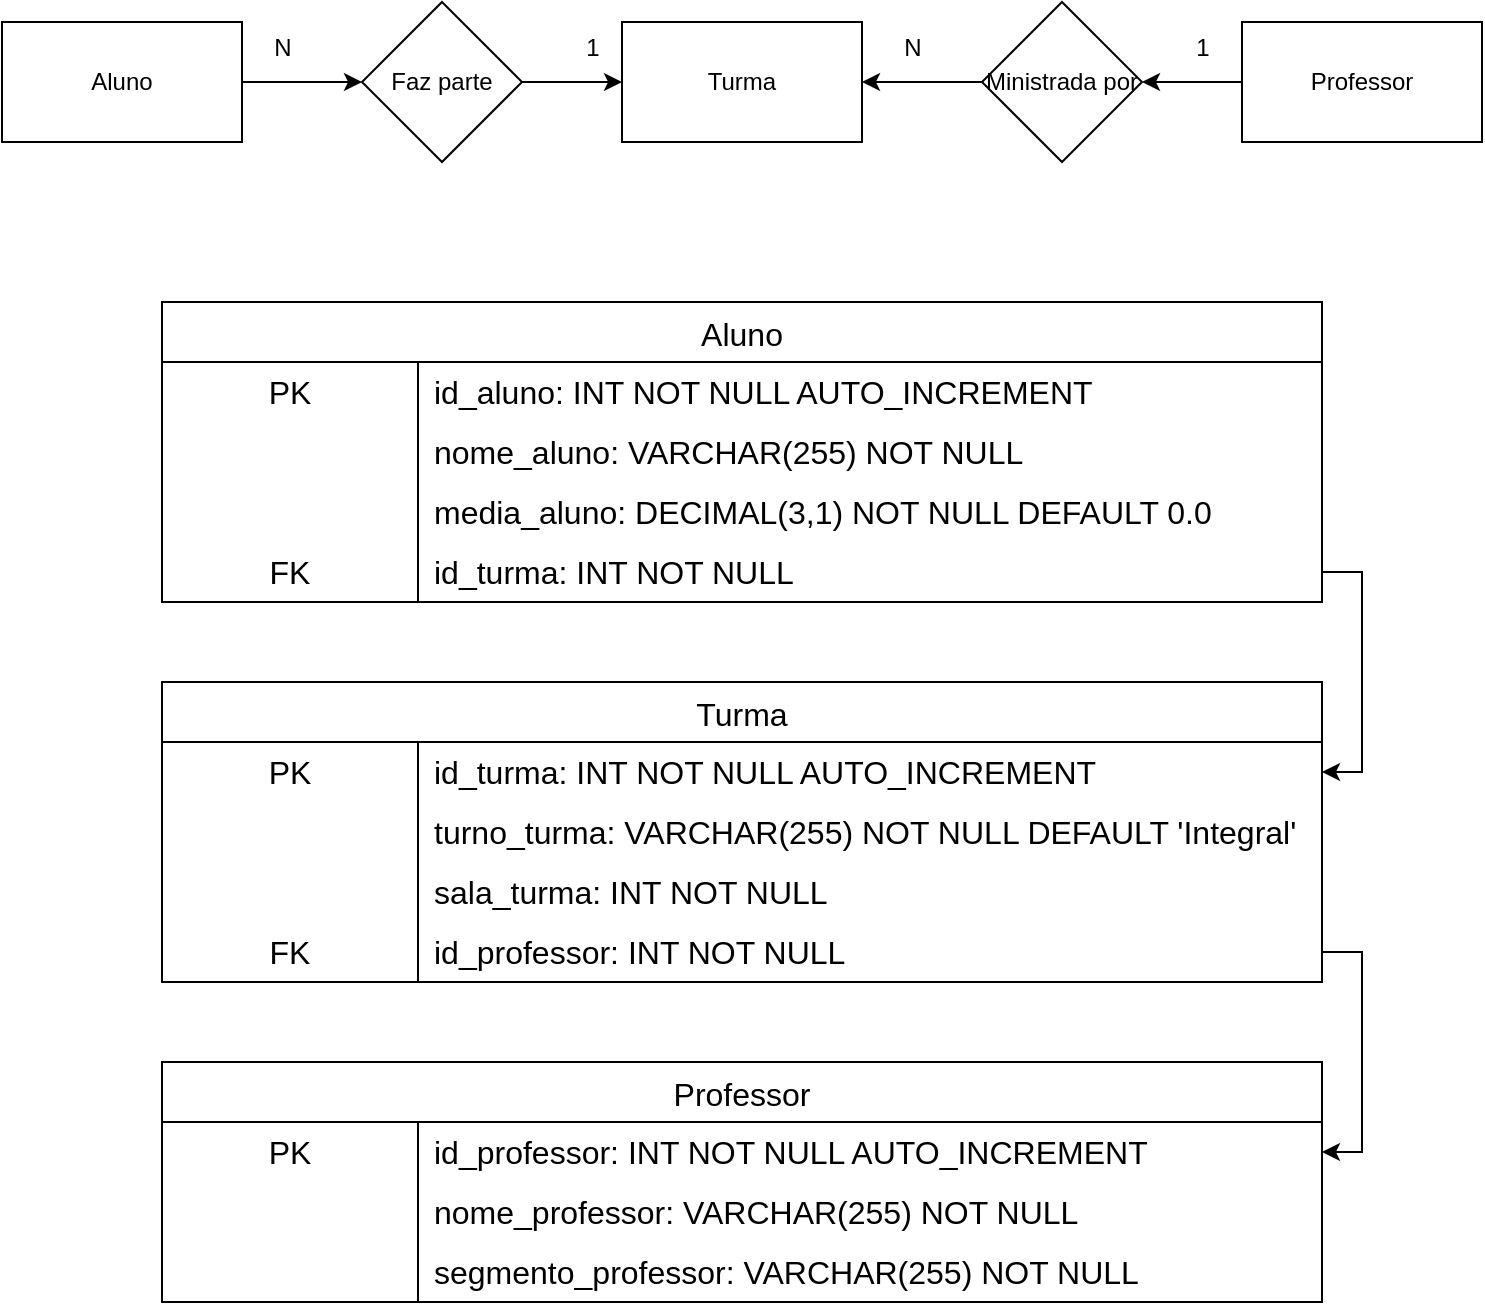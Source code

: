 <mxfile version="24.7.6">
  <diagram name="Página-1" id="Rz0p--mW4gcX2LE3DJFh">
    <mxGraphModel dx="746" dy="465" grid="1" gridSize="10" guides="1" tooltips="1" connect="1" arrows="1" fold="1" page="1" pageScale="1" pageWidth="827" pageHeight="1169" math="0" shadow="0">
      <root>
        <mxCell id="0" />
        <mxCell id="1" parent="0" />
        <mxCell id="GUBC73we8kIBoWk9MkpT-8" style="edgeStyle=orthogonalEdgeStyle;rounded=0;orthogonalLoop=1;jettySize=auto;html=1;exitX=1;exitY=0.5;exitDx=0;exitDy=0;entryX=0;entryY=0.5;entryDx=0;entryDy=0;" edge="1" parent="1" source="GUBC73we8kIBoWk9MkpT-1" target="GUBC73we8kIBoWk9MkpT-6">
          <mxGeometry relative="1" as="geometry" />
        </mxCell>
        <mxCell id="GUBC73we8kIBoWk9MkpT-1" value="Aluno" style="whiteSpace=wrap;html=1;" vertex="1" parent="1">
          <mxGeometry x="10" y="130" width="120" height="60" as="geometry" />
        </mxCell>
        <mxCell id="GUBC73we8kIBoWk9MkpT-13" style="edgeStyle=orthogonalEdgeStyle;rounded=0;orthogonalLoop=1;jettySize=auto;html=1;exitX=0;exitY=0.5;exitDx=0;exitDy=0;entryX=1;entryY=0.5;entryDx=0;entryDy=0;" edge="1" parent="1" source="GUBC73we8kIBoWk9MkpT-2" target="GUBC73we8kIBoWk9MkpT-7">
          <mxGeometry relative="1" as="geometry" />
        </mxCell>
        <mxCell id="GUBC73we8kIBoWk9MkpT-2" value="Professor" style="whiteSpace=wrap;html=1;" vertex="1" parent="1">
          <mxGeometry x="630" y="130" width="120" height="60" as="geometry" />
        </mxCell>
        <mxCell id="GUBC73we8kIBoWk9MkpT-5" value="Turma" style="rounded=0;whiteSpace=wrap;html=1;" vertex="1" parent="1">
          <mxGeometry x="320" y="130" width="120" height="60" as="geometry" />
        </mxCell>
        <mxCell id="GUBC73we8kIBoWk9MkpT-9" style="edgeStyle=orthogonalEdgeStyle;rounded=0;orthogonalLoop=1;jettySize=auto;html=1;exitX=1;exitY=0.5;exitDx=0;exitDy=0;entryX=0;entryY=0.5;entryDx=0;entryDy=0;" edge="1" parent="1" source="GUBC73we8kIBoWk9MkpT-6" target="GUBC73we8kIBoWk9MkpT-5">
          <mxGeometry relative="1" as="geometry" />
        </mxCell>
        <mxCell id="GUBC73we8kIBoWk9MkpT-6" value="Faz parte" style="rhombus;whiteSpace=wrap;html=1;" vertex="1" parent="1">
          <mxGeometry x="190" y="120" width="80" height="80" as="geometry" />
        </mxCell>
        <mxCell id="GUBC73we8kIBoWk9MkpT-14" style="edgeStyle=orthogonalEdgeStyle;rounded=0;orthogonalLoop=1;jettySize=auto;html=1;exitX=0;exitY=0.5;exitDx=0;exitDy=0;entryX=1;entryY=0.5;entryDx=0;entryDy=0;" edge="1" parent="1" source="GUBC73we8kIBoWk9MkpT-7" target="GUBC73we8kIBoWk9MkpT-5">
          <mxGeometry relative="1" as="geometry" />
        </mxCell>
        <mxCell id="GUBC73we8kIBoWk9MkpT-7" value="Ministrada por" style="rhombus;whiteSpace=wrap;html=1;" vertex="1" parent="1">
          <mxGeometry x="500" y="120" width="80" height="80" as="geometry" />
        </mxCell>
        <mxCell id="GUBC73we8kIBoWk9MkpT-10" value="1" style="text;html=1;align=center;verticalAlign=middle;resizable=0;points=[];autosize=1;strokeColor=none;fillColor=none;" vertex="1" parent="1">
          <mxGeometry x="290" y="128" width="30" height="30" as="geometry" />
        </mxCell>
        <mxCell id="GUBC73we8kIBoWk9MkpT-11" value="N" style="text;html=1;align=center;verticalAlign=middle;resizable=0;points=[];autosize=1;strokeColor=none;fillColor=none;" vertex="1" parent="1">
          <mxGeometry x="135" y="128" width="30" height="30" as="geometry" />
        </mxCell>
        <mxCell id="GUBC73we8kIBoWk9MkpT-12" value="1" style="text;html=1;align=center;verticalAlign=middle;resizable=0;points=[];autosize=1;strokeColor=none;fillColor=none;" vertex="1" parent="1">
          <mxGeometry x="595" y="128" width="30" height="30" as="geometry" />
        </mxCell>
        <mxCell id="GUBC73we8kIBoWk9MkpT-15" value="N" style="text;html=1;align=center;verticalAlign=middle;resizable=0;points=[];autosize=1;strokeColor=none;fillColor=none;" vertex="1" parent="1">
          <mxGeometry x="450" y="128" width="30" height="30" as="geometry" />
        </mxCell>
        <mxCell id="GUBC73we8kIBoWk9MkpT-16" value="Aluno" style="shape=table;startSize=30;container=1;collapsible=0;childLayout=tableLayout;fixedRows=1;rowLines=0;fontStyle=0;strokeColor=default;fontSize=16;" vertex="1" parent="1">
          <mxGeometry x="90" y="270" width="580" height="150" as="geometry" />
        </mxCell>
        <mxCell id="GUBC73we8kIBoWk9MkpT-17" value="" style="shape=tableRow;horizontal=0;startSize=0;swimlaneHead=0;swimlaneBody=0;top=0;left=0;bottom=0;right=0;collapsible=0;dropTarget=0;fillColor=none;points=[[0,0.5],[1,0.5]];portConstraint=eastwest;strokeColor=inherit;fontSize=16;" vertex="1" parent="GUBC73we8kIBoWk9MkpT-16">
          <mxGeometry y="30" width="580" height="30" as="geometry" />
        </mxCell>
        <mxCell id="GUBC73we8kIBoWk9MkpT-18" value="PK" style="shape=partialRectangle;html=1;whiteSpace=wrap;connectable=0;fillColor=none;top=0;left=0;bottom=0;right=0;overflow=hidden;pointerEvents=1;strokeColor=inherit;fontSize=16;" vertex="1" parent="GUBC73we8kIBoWk9MkpT-17">
          <mxGeometry width="128" height="30" as="geometry">
            <mxRectangle width="128" height="30" as="alternateBounds" />
          </mxGeometry>
        </mxCell>
        <mxCell id="GUBC73we8kIBoWk9MkpT-19" value="&lt;font style=&quot;font-size: 16px;&quot;&gt;id_aluno: INT NOT NULL AUTO_INCREMENT&lt;/font&gt;" style="shape=partialRectangle;html=1;whiteSpace=wrap;connectable=0;fillColor=none;top=0;left=0;bottom=0;right=0;align=left;spacingLeft=6;overflow=hidden;strokeColor=inherit;fontSize=16;" vertex="1" parent="GUBC73we8kIBoWk9MkpT-17">
          <mxGeometry x="128" width="452" height="30" as="geometry">
            <mxRectangle width="452" height="30" as="alternateBounds" />
          </mxGeometry>
        </mxCell>
        <mxCell id="GUBC73we8kIBoWk9MkpT-20" value="" style="shape=tableRow;horizontal=0;startSize=0;swimlaneHead=0;swimlaneBody=0;top=0;left=0;bottom=0;right=0;collapsible=0;dropTarget=0;fillColor=none;points=[[0,0.5],[1,0.5]];portConstraint=eastwest;strokeColor=inherit;fontSize=16;" vertex="1" parent="GUBC73we8kIBoWk9MkpT-16">
          <mxGeometry y="60" width="580" height="30" as="geometry" />
        </mxCell>
        <mxCell id="GUBC73we8kIBoWk9MkpT-21" value="" style="shape=partialRectangle;html=1;whiteSpace=wrap;connectable=0;fillColor=none;top=0;left=0;bottom=0;right=0;overflow=hidden;strokeColor=inherit;fontSize=16;" vertex="1" parent="GUBC73we8kIBoWk9MkpT-20">
          <mxGeometry width="128" height="30" as="geometry">
            <mxRectangle width="128" height="30" as="alternateBounds" />
          </mxGeometry>
        </mxCell>
        <mxCell id="GUBC73we8kIBoWk9MkpT-22" value="nome_aluno: VARCHAR(255) NOT NULL" style="shape=partialRectangle;html=1;whiteSpace=wrap;connectable=0;fillColor=none;top=0;left=0;bottom=0;right=0;align=left;spacingLeft=6;overflow=hidden;strokeColor=inherit;fontSize=16;" vertex="1" parent="GUBC73we8kIBoWk9MkpT-20">
          <mxGeometry x="128" width="452" height="30" as="geometry">
            <mxRectangle width="452" height="30" as="alternateBounds" />
          </mxGeometry>
        </mxCell>
        <mxCell id="GUBC73we8kIBoWk9MkpT-23" value="" style="shape=tableRow;horizontal=0;startSize=0;swimlaneHead=0;swimlaneBody=0;top=0;left=0;bottom=0;right=0;collapsible=0;dropTarget=0;fillColor=none;points=[[0,0.5],[1,0.5]];portConstraint=eastwest;strokeColor=inherit;fontSize=16;" vertex="1" parent="GUBC73we8kIBoWk9MkpT-16">
          <mxGeometry y="90" width="580" height="30" as="geometry" />
        </mxCell>
        <mxCell id="GUBC73we8kIBoWk9MkpT-24" value="" style="shape=partialRectangle;html=1;whiteSpace=wrap;connectable=0;fillColor=none;top=0;left=0;bottom=0;right=0;overflow=hidden;strokeColor=inherit;fontSize=16;" vertex="1" parent="GUBC73we8kIBoWk9MkpT-23">
          <mxGeometry width="128" height="30" as="geometry">
            <mxRectangle width="128" height="30" as="alternateBounds" />
          </mxGeometry>
        </mxCell>
        <mxCell id="GUBC73we8kIBoWk9MkpT-25" value="media_aluno: DECIMAL(3,1) NOT NULL DEFAULT 0.0" style="shape=partialRectangle;html=1;whiteSpace=wrap;connectable=0;fillColor=none;top=0;left=0;bottom=0;right=0;align=left;spacingLeft=6;overflow=hidden;strokeColor=inherit;fontSize=16;" vertex="1" parent="GUBC73we8kIBoWk9MkpT-23">
          <mxGeometry x="128" width="452" height="30" as="geometry">
            <mxRectangle width="452" height="30" as="alternateBounds" />
          </mxGeometry>
        </mxCell>
        <mxCell id="GUBC73we8kIBoWk9MkpT-52" value="" style="shape=tableRow;horizontal=0;startSize=0;swimlaneHead=0;swimlaneBody=0;top=0;left=0;bottom=0;right=0;collapsible=0;dropTarget=0;fillColor=none;points=[[0,0.5],[1,0.5]];portConstraint=eastwest;strokeColor=inherit;fontSize=16;" vertex="1" parent="GUBC73we8kIBoWk9MkpT-16">
          <mxGeometry y="120" width="580" height="30" as="geometry" />
        </mxCell>
        <mxCell id="GUBC73we8kIBoWk9MkpT-53" value="FK" style="shape=partialRectangle;html=1;whiteSpace=wrap;connectable=0;fillColor=none;top=0;left=0;bottom=0;right=0;overflow=hidden;strokeColor=inherit;fontSize=16;" vertex="1" parent="GUBC73we8kIBoWk9MkpT-52">
          <mxGeometry width="128" height="30" as="geometry">
            <mxRectangle width="128" height="30" as="alternateBounds" />
          </mxGeometry>
        </mxCell>
        <mxCell id="GUBC73we8kIBoWk9MkpT-54" value="id_turma: INT NOT NULL&amp;nbsp;" style="shape=partialRectangle;html=1;whiteSpace=wrap;connectable=0;fillColor=none;top=0;left=0;bottom=0;right=0;align=left;spacingLeft=6;overflow=hidden;strokeColor=inherit;fontSize=16;" vertex="1" parent="GUBC73we8kIBoWk9MkpT-52">
          <mxGeometry x="128" width="452" height="30" as="geometry">
            <mxRectangle width="452" height="30" as="alternateBounds" />
          </mxGeometry>
        </mxCell>
        <mxCell id="GUBC73we8kIBoWk9MkpT-55" value="Turma" style="shape=table;startSize=30;container=1;collapsible=0;childLayout=tableLayout;fixedRows=1;rowLines=0;fontStyle=0;strokeColor=default;fontSize=16;" vertex="1" parent="1">
          <mxGeometry x="90" y="460" width="580" height="150" as="geometry" />
        </mxCell>
        <mxCell id="GUBC73we8kIBoWk9MkpT-56" value="" style="shape=tableRow;horizontal=0;startSize=0;swimlaneHead=0;swimlaneBody=0;top=0;left=0;bottom=0;right=0;collapsible=0;dropTarget=0;fillColor=none;points=[[0,0.5],[1,0.5]];portConstraint=eastwest;strokeColor=inherit;fontSize=16;" vertex="1" parent="GUBC73we8kIBoWk9MkpT-55">
          <mxGeometry y="30" width="580" height="30" as="geometry" />
        </mxCell>
        <mxCell id="GUBC73we8kIBoWk9MkpT-57" value="PK" style="shape=partialRectangle;html=1;whiteSpace=wrap;connectable=0;fillColor=none;top=0;left=0;bottom=0;right=0;overflow=hidden;pointerEvents=1;strokeColor=inherit;fontSize=16;" vertex="1" parent="GUBC73we8kIBoWk9MkpT-56">
          <mxGeometry width="128" height="30" as="geometry">
            <mxRectangle width="128" height="30" as="alternateBounds" />
          </mxGeometry>
        </mxCell>
        <mxCell id="GUBC73we8kIBoWk9MkpT-58" value="&lt;font style=&quot;font-size: 16px;&quot;&gt;id_turma: INT NOT NULL AUTO_INCREMENT&lt;/font&gt;" style="shape=partialRectangle;html=1;whiteSpace=wrap;connectable=0;fillColor=none;top=0;left=0;bottom=0;right=0;align=left;spacingLeft=6;overflow=hidden;strokeColor=inherit;fontSize=16;" vertex="1" parent="GUBC73we8kIBoWk9MkpT-56">
          <mxGeometry x="128" width="452" height="30" as="geometry">
            <mxRectangle width="452" height="30" as="alternateBounds" />
          </mxGeometry>
        </mxCell>
        <mxCell id="GUBC73we8kIBoWk9MkpT-59" value="" style="shape=tableRow;horizontal=0;startSize=0;swimlaneHead=0;swimlaneBody=0;top=0;left=0;bottom=0;right=0;collapsible=0;dropTarget=0;fillColor=none;points=[[0,0.5],[1,0.5]];portConstraint=eastwest;strokeColor=inherit;fontSize=16;" vertex="1" parent="GUBC73we8kIBoWk9MkpT-55">
          <mxGeometry y="60" width="580" height="30" as="geometry" />
        </mxCell>
        <mxCell id="GUBC73we8kIBoWk9MkpT-60" value="" style="shape=partialRectangle;html=1;whiteSpace=wrap;connectable=0;fillColor=none;top=0;left=0;bottom=0;right=0;overflow=hidden;strokeColor=inherit;fontSize=16;" vertex="1" parent="GUBC73we8kIBoWk9MkpT-59">
          <mxGeometry width="128" height="30" as="geometry">
            <mxRectangle width="128" height="30" as="alternateBounds" />
          </mxGeometry>
        </mxCell>
        <mxCell id="GUBC73we8kIBoWk9MkpT-61" value="turno_turma: VARCHAR(255) NOT NULL DEFAULT &#39;Integral&#39;" style="shape=partialRectangle;html=1;whiteSpace=wrap;connectable=0;fillColor=none;top=0;left=0;bottom=0;right=0;align=left;spacingLeft=6;overflow=hidden;strokeColor=inherit;fontSize=16;" vertex="1" parent="GUBC73we8kIBoWk9MkpT-59">
          <mxGeometry x="128" width="452" height="30" as="geometry">
            <mxRectangle width="452" height="30" as="alternateBounds" />
          </mxGeometry>
        </mxCell>
        <mxCell id="GUBC73we8kIBoWk9MkpT-62" value="" style="shape=tableRow;horizontal=0;startSize=0;swimlaneHead=0;swimlaneBody=0;top=0;left=0;bottom=0;right=0;collapsible=0;dropTarget=0;fillColor=none;points=[[0,0.5],[1,0.5]];portConstraint=eastwest;strokeColor=inherit;fontSize=16;" vertex="1" parent="GUBC73we8kIBoWk9MkpT-55">
          <mxGeometry y="90" width="580" height="30" as="geometry" />
        </mxCell>
        <mxCell id="GUBC73we8kIBoWk9MkpT-63" value="" style="shape=partialRectangle;html=1;whiteSpace=wrap;connectable=0;fillColor=none;top=0;left=0;bottom=0;right=0;overflow=hidden;strokeColor=inherit;fontSize=16;" vertex="1" parent="GUBC73we8kIBoWk9MkpT-62">
          <mxGeometry width="128" height="30" as="geometry">
            <mxRectangle width="128" height="30" as="alternateBounds" />
          </mxGeometry>
        </mxCell>
        <mxCell id="GUBC73we8kIBoWk9MkpT-64" value="sala_turma: INT NOT NULL" style="shape=partialRectangle;html=1;whiteSpace=wrap;connectable=0;fillColor=none;top=0;left=0;bottom=0;right=0;align=left;spacingLeft=6;overflow=hidden;strokeColor=inherit;fontSize=16;" vertex="1" parent="GUBC73we8kIBoWk9MkpT-62">
          <mxGeometry x="128" width="452" height="30" as="geometry">
            <mxRectangle width="452" height="30" as="alternateBounds" />
          </mxGeometry>
        </mxCell>
        <mxCell id="GUBC73we8kIBoWk9MkpT-65" value="" style="shape=tableRow;horizontal=0;startSize=0;swimlaneHead=0;swimlaneBody=0;top=0;left=0;bottom=0;right=0;collapsible=0;dropTarget=0;fillColor=none;points=[[0,0.5],[1,0.5]];portConstraint=eastwest;strokeColor=inherit;fontSize=16;" vertex="1" parent="GUBC73we8kIBoWk9MkpT-55">
          <mxGeometry y="120" width="580" height="30" as="geometry" />
        </mxCell>
        <mxCell id="GUBC73we8kIBoWk9MkpT-66" value="FK" style="shape=partialRectangle;html=1;whiteSpace=wrap;connectable=0;fillColor=none;top=0;left=0;bottom=0;right=0;overflow=hidden;strokeColor=inherit;fontSize=16;" vertex="1" parent="GUBC73we8kIBoWk9MkpT-65">
          <mxGeometry width="128" height="30" as="geometry">
            <mxRectangle width="128" height="30" as="alternateBounds" />
          </mxGeometry>
        </mxCell>
        <mxCell id="GUBC73we8kIBoWk9MkpT-67" value="id_professor: INT NOT NULL&amp;nbsp;" style="shape=partialRectangle;html=1;whiteSpace=wrap;connectable=0;fillColor=none;top=0;left=0;bottom=0;right=0;align=left;spacingLeft=6;overflow=hidden;strokeColor=inherit;fontSize=16;" vertex="1" parent="GUBC73we8kIBoWk9MkpT-65">
          <mxGeometry x="128" width="452" height="30" as="geometry">
            <mxRectangle width="452" height="30" as="alternateBounds" />
          </mxGeometry>
        </mxCell>
        <mxCell id="GUBC73we8kIBoWk9MkpT-68" value="Professor" style="shape=table;startSize=30;container=1;collapsible=0;childLayout=tableLayout;fixedRows=1;rowLines=0;fontStyle=0;strokeColor=default;fontSize=16;" vertex="1" parent="1">
          <mxGeometry x="90" y="650" width="580" height="120" as="geometry" />
        </mxCell>
        <mxCell id="GUBC73we8kIBoWk9MkpT-69" value="" style="shape=tableRow;horizontal=0;startSize=0;swimlaneHead=0;swimlaneBody=0;top=0;left=0;bottom=0;right=0;collapsible=0;dropTarget=0;fillColor=none;points=[[0,0.5],[1,0.5]];portConstraint=eastwest;strokeColor=inherit;fontSize=16;" vertex="1" parent="GUBC73we8kIBoWk9MkpT-68">
          <mxGeometry y="30" width="580" height="30" as="geometry" />
        </mxCell>
        <mxCell id="GUBC73we8kIBoWk9MkpT-70" value="PK" style="shape=partialRectangle;html=1;whiteSpace=wrap;connectable=0;fillColor=none;top=0;left=0;bottom=0;right=0;overflow=hidden;pointerEvents=1;strokeColor=inherit;fontSize=16;" vertex="1" parent="GUBC73we8kIBoWk9MkpT-69">
          <mxGeometry width="128" height="30" as="geometry">
            <mxRectangle width="128" height="30" as="alternateBounds" />
          </mxGeometry>
        </mxCell>
        <mxCell id="GUBC73we8kIBoWk9MkpT-71" value="&lt;font style=&quot;font-size: 16px;&quot;&gt;id_professor: INT NOT NULL AUTO_INCREMENT&lt;/font&gt;" style="shape=partialRectangle;html=1;whiteSpace=wrap;connectable=0;fillColor=none;top=0;left=0;bottom=0;right=0;align=left;spacingLeft=6;overflow=hidden;strokeColor=inherit;fontSize=16;" vertex="1" parent="GUBC73we8kIBoWk9MkpT-69">
          <mxGeometry x="128" width="452" height="30" as="geometry">
            <mxRectangle width="452" height="30" as="alternateBounds" />
          </mxGeometry>
        </mxCell>
        <mxCell id="GUBC73we8kIBoWk9MkpT-72" value="" style="shape=tableRow;horizontal=0;startSize=0;swimlaneHead=0;swimlaneBody=0;top=0;left=0;bottom=0;right=0;collapsible=0;dropTarget=0;fillColor=none;points=[[0,0.5],[1,0.5]];portConstraint=eastwest;strokeColor=inherit;fontSize=16;" vertex="1" parent="GUBC73we8kIBoWk9MkpT-68">
          <mxGeometry y="60" width="580" height="30" as="geometry" />
        </mxCell>
        <mxCell id="GUBC73we8kIBoWk9MkpT-73" value="" style="shape=partialRectangle;html=1;whiteSpace=wrap;connectable=0;fillColor=none;top=0;left=0;bottom=0;right=0;overflow=hidden;strokeColor=inherit;fontSize=16;" vertex="1" parent="GUBC73we8kIBoWk9MkpT-72">
          <mxGeometry width="128" height="30" as="geometry">
            <mxRectangle width="128" height="30" as="alternateBounds" />
          </mxGeometry>
        </mxCell>
        <mxCell id="GUBC73we8kIBoWk9MkpT-74" value="nome_professor: VARCHAR(255) NOT NULL" style="shape=partialRectangle;html=1;whiteSpace=wrap;connectable=0;fillColor=none;top=0;left=0;bottom=0;right=0;align=left;spacingLeft=6;overflow=hidden;strokeColor=inherit;fontSize=16;" vertex="1" parent="GUBC73we8kIBoWk9MkpT-72">
          <mxGeometry x="128" width="452" height="30" as="geometry">
            <mxRectangle width="452" height="30" as="alternateBounds" />
          </mxGeometry>
        </mxCell>
        <mxCell id="GUBC73we8kIBoWk9MkpT-75" value="" style="shape=tableRow;horizontal=0;startSize=0;swimlaneHead=0;swimlaneBody=0;top=0;left=0;bottom=0;right=0;collapsible=0;dropTarget=0;fillColor=none;points=[[0,0.5],[1,0.5]];portConstraint=eastwest;strokeColor=inherit;fontSize=16;" vertex="1" parent="GUBC73we8kIBoWk9MkpT-68">
          <mxGeometry y="90" width="580" height="30" as="geometry" />
        </mxCell>
        <mxCell id="GUBC73we8kIBoWk9MkpT-76" value="" style="shape=partialRectangle;html=1;whiteSpace=wrap;connectable=0;fillColor=none;top=0;left=0;bottom=0;right=0;overflow=hidden;strokeColor=inherit;fontSize=16;" vertex="1" parent="GUBC73we8kIBoWk9MkpT-75">
          <mxGeometry width="128" height="30" as="geometry">
            <mxRectangle width="128" height="30" as="alternateBounds" />
          </mxGeometry>
        </mxCell>
        <mxCell id="GUBC73we8kIBoWk9MkpT-77" value="segmento_professor: VARCHAR(255) NOT NULL" style="shape=partialRectangle;html=1;whiteSpace=wrap;connectable=0;fillColor=none;top=0;left=0;bottom=0;right=0;align=left;spacingLeft=6;overflow=hidden;strokeColor=inherit;fontSize=16;" vertex="1" parent="GUBC73we8kIBoWk9MkpT-75">
          <mxGeometry x="128" width="452" height="30" as="geometry">
            <mxRectangle width="452" height="30" as="alternateBounds" />
          </mxGeometry>
        </mxCell>
        <mxCell id="GUBC73we8kIBoWk9MkpT-81" style="edgeStyle=orthogonalEdgeStyle;rounded=0;orthogonalLoop=1;jettySize=auto;html=1;exitX=1;exitY=0.5;exitDx=0;exitDy=0;entryX=1;entryY=0.5;entryDx=0;entryDy=0;" edge="1" parent="1" source="GUBC73we8kIBoWk9MkpT-65" target="GUBC73we8kIBoWk9MkpT-69">
          <mxGeometry relative="1" as="geometry" />
        </mxCell>
        <mxCell id="GUBC73we8kIBoWk9MkpT-82" style="edgeStyle=orthogonalEdgeStyle;rounded=0;orthogonalLoop=1;jettySize=auto;html=1;exitX=1;exitY=0.5;exitDx=0;exitDy=0;entryX=1;entryY=0.5;entryDx=0;entryDy=0;" edge="1" parent="1" source="GUBC73we8kIBoWk9MkpT-52" target="GUBC73we8kIBoWk9MkpT-56">
          <mxGeometry relative="1" as="geometry" />
        </mxCell>
      </root>
    </mxGraphModel>
  </diagram>
</mxfile>
